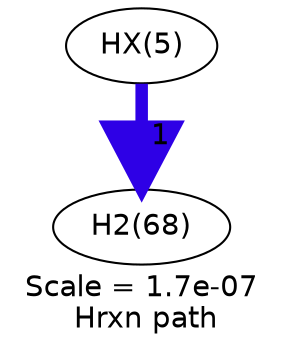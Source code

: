 digraph reaction_paths {
center=1;
s12 -> s8[fontname="Helvetica", style="setlinewidth(6)", arrowsize=3, color="0.7, 1.5, 0.9"
, label=" 1"];
s8 [ fontname="Helvetica", label="H2(68)"];
s12 [ fontname="Helvetica", label="HX(5)"];
 label = "Scale = 1.7e-07\l Hrxn path";
 fontname = "Helvetica";
}
